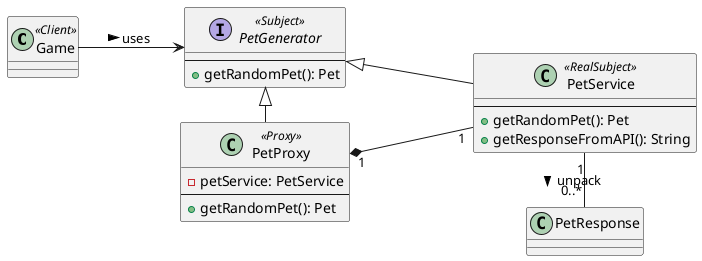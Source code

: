 @startuml

left to right direction

class Game <<Client>> {}

interface PetGenerator <<Subject>> {
    --
    + getRandomPet(): Pet
}

class PetService <<RealSubject>> {
    --
    + getRandomPet(): Pet
    + getResponseFromAPI(): String
}

class PetProxy <<Proxy>> {
    - petService: PetService
    --
    + getRandomPet(): Pet
}

PetGenerator <|- PetProxy
PetGenerator <|- PetService 
PetProxy "1" *--- "1" PetService 
PetService "1" - "0..*" PetResponse : > unpack

Game --> PetGenerator: > uses

@enduml
